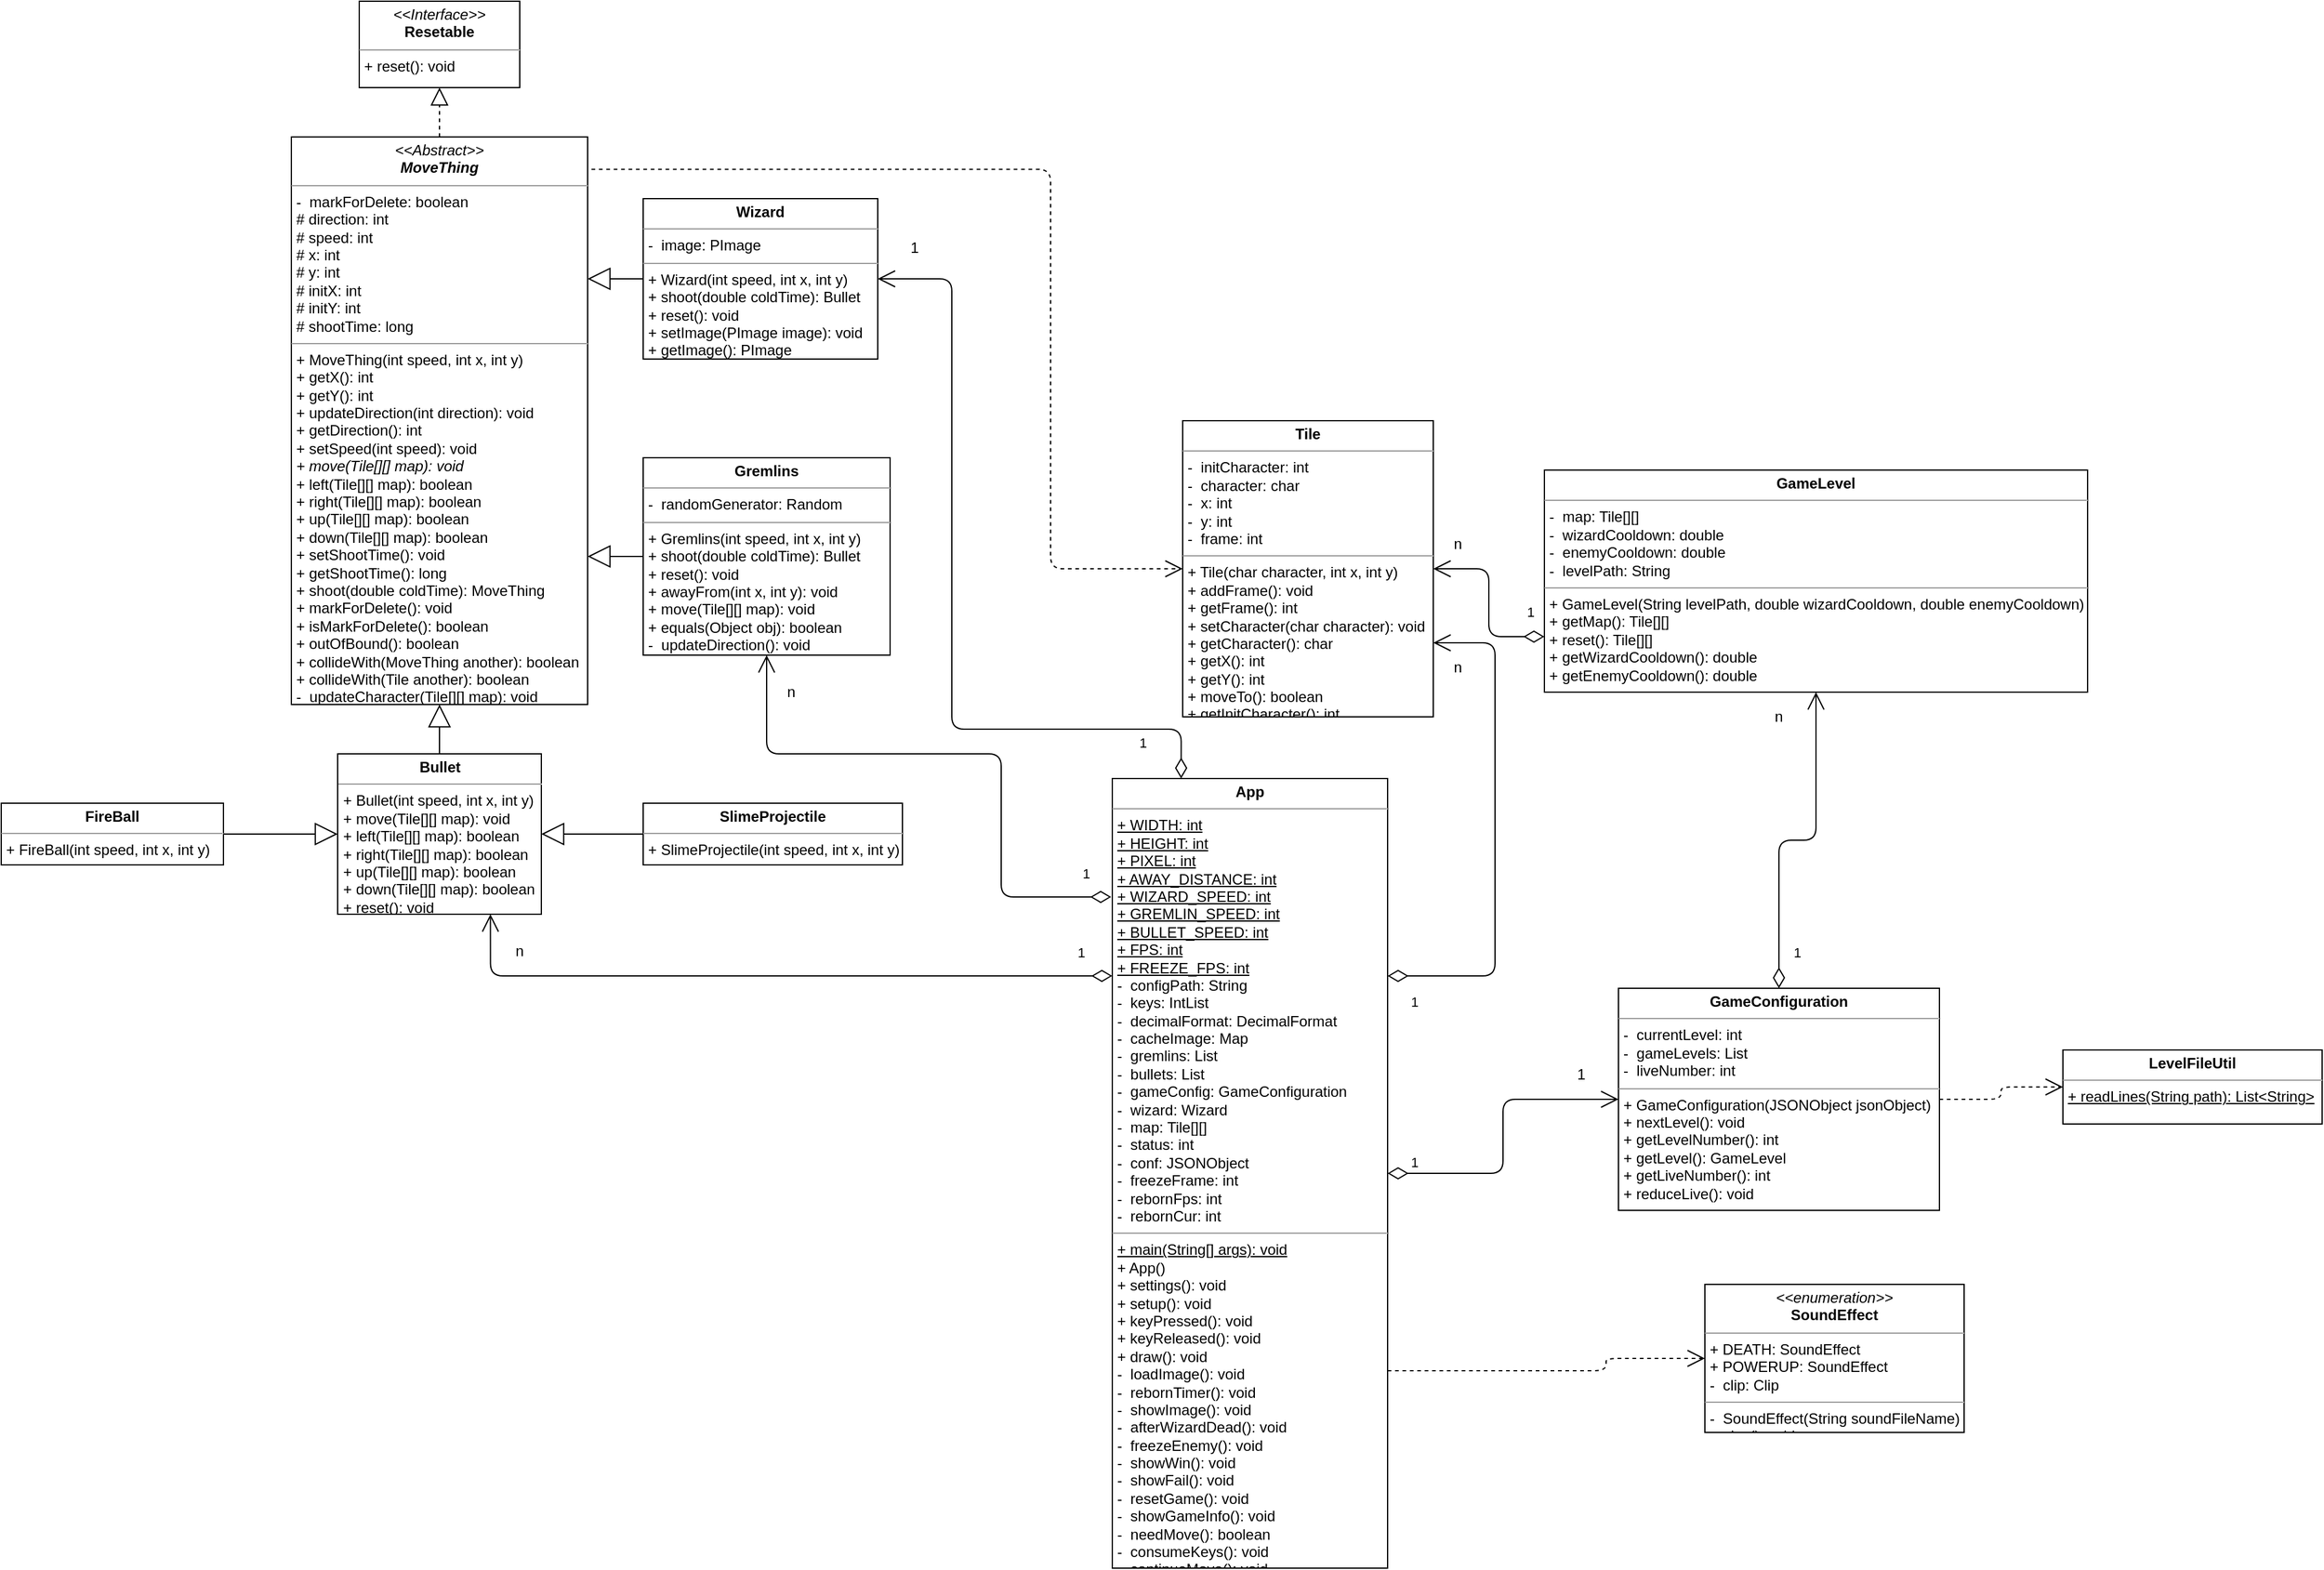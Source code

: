 <mxfile version="20.3.0" type="device"><diagram id="hFg0nW4MaWpN2s_u-7yM" name="第 1 页"><mxGraphModel dx="1102" dy="1025" grid="1" gridSize="10" guides="1" tooltips="1" connect="1" arrows="1" fold="1" page="1" pageScale="1" pageWidth="827" pageHeight="1169" math="0" shadow="0"><root><mxCell id="0"/><mxCell id="1" parent="0"/><mxCell id="xjkqU_jQwZnOdLQ0RdZt-1" value="&lt;p style=&quot;margin: 0px ; margin-top: 4px ; text-align: center&quot;&gt;&lt;i&gt;&amp;lt;&amp;lt;Interface&amp;gt;&amp;gt;&lt;/i&gt;&lt;br&gt;&lt;b&gt;Resetable&lt;/b&gt;&lt;/p&gt;&lt;hr size=&quot;1&quot;&gt;&lt;p style=&quot;margin: 0px ; margin-left: 4px&quot;&gt;+ reset(): void&lt;br&gt;&lt;br&gt;&lt;/p&gt;" style="verticalAlign=top;align=left;overflow=fill;fontSize=12;fontFamily=Helvetica;html=1;" parent="1" vertex="1"><mxGeometry x="330" y="60" width="130" height="70" as="geometry"/></mxCell><mxCell id="xjkqU_jQwZnOdLQ0RdZt-2" value="&lt;p style=&quot;margin: 0px ; margin-top: 4px ; text-align: center&quot;&gt;&lt;i&gt;&amp;lt;&amp;lt;Abstract&amp;gt;&amp;gt;&lt;/i&gt;&lt;br&gt;&lt;b&gt;&lt;i&gt;MoveThing&lt;/i&gt;&lt;/b&gt;&lt;/p&gt;&lt;hr size=&quot;1&quot;&gt;&lt;p style=&quot;margin: 0px ; margin-left: 4px&quot;&gt;-&amp;nbsp; markForDelete: boolean&lt;br&gt;# direction: int&lt;/p&gt;&lt;p style=&quot;margin: 0px ; margin-left: 4px&quot;&gt;# speed: int&lt;/p&gt;&lt;p style=&quot;margin: 0px ; margin-left: 4px&quot;&gt;# x: int&lt;/p&gt;&lt;p style=&quot;margin: 0px ; margin-left: 4px&quot;&gt;# y: int&lt;/p&gt;&lt;p style=&quot;margin: 0px ; margin-left: 4px&quot;&gt;# initX: int&lt;/p&gt;&lt;p style=&quot;margin: 0px ; margin-left: 4px&quot;&gt;# initY: int&lt;/p&gt;&lt;p style=&quot;margin: 0px ; margin-left: 4px&quot;&gt;# shootTime: long&lt;/p&gt;&lt;hr size=&quot;1&quot;&gt;&lt;p style=&quot;margin: 0px ; margin-left: 4px&quot;&gt;+ MoveThing(int speed, int x, int y)&lt;br&gt;+ getX(): int&lt;/p&gt;&lt;p style=&quot;margin: 0px ; margin-left: 4px&quot;&gt;+ getY(): int&lt;/p&gt;&lt;p style=&quot;margin: 0px ; margin-left: 4px&quot;&gt;+ updateDirection(int direction): void&lt;/p&gt;&lt;p style=&quot;margin: 0px ; margin-left: 4px&quot;&gt;+ getDirection(): int&lt;/p&gt;&lt;p style=&quot;margin: 0px ; margin-left: 4px&quot;&gt;+ setSpeed(int speed): void&lt;/p&gt;&lt;p style=&quot;margin: 0px ; margin-left: 4px&quot;&gt;&lt;i&gt;+ move(Tile[][] map): void&lt;/i&gt;&lt;/p&gt;&lt;p style=&quot;margin: 0px ; margin-left: 4px&quot;&gt;+ left(Tile[][] map): boolean&lt;br&gt;&lt;/p&gt;&lt;p style=&quot;margin: 0px ; margin-left: 4px&quot;&gt;+ right(Tile[][] map): boolean&lt;br&gt;&lt;/p&gt;&lt;p style=&quot;margin: 0px ; margin-left: 4px&quot;&gt;+ up(Tile[][] map): boolean&lt;br&gt;&lt;/p&gt;&lt;p style=&quot;margin: 0px ; margin-left: 4px&quot;&gt;+ down(Tile[][] map): boolean&lt;br&gt;&lt;/p&gt;&lt;p style=&quot;margin: 0px ; margin-left: 4px&quot;&gt;+ setShootTime(): void&lt;/p&gt;&lt;p style=&quot;margin: 0px ; margin-left: 4px&quot;&gt;+ getShootTime(): long&lt;/p&gt;&lt;p style=&quot;margin: 0px ; margin-left: 4px&quot;&gt;+ shoot(double coldTime): MoveThing&lt;/p&gt;&lt;p style=&quot;margin: 0px 0px 0px 4px&quot;&gt;+ markForDelete(): void&lt;/p&gt;&lt;p style=&quot;margin: 0px 0px 0px 4px&quot;&gt;+ isMarkForDelete(): boolean&lt;/p&gt;&lt;p style=&quot;margin: 0px 0px 0px 4px&quot;&gt;+ outOfBound(): boolean&lt;/p&gt;&lt;p style=&quot;margin: 0px 0px 0px 4px&quot;&gt;+ collideWith(MoveThing another): boolean&lt;/p&gt;&lt;p style=&quot;margin: 0px 0px 0px 4px&quot;&gt;+ collideWith(Tile another): boolean&lt;br&gt;&lt;/p&gt;&lt;p style=&quot;margin: 0px 0px 0px 4px&quot;&gt;-&amp;nbsp; updateCharacter(Tile[][] map): void&lt;/p&gt;&lt;div&gt;&lt;br&gt;&lt;/div&gt;" style="verticalAlign=top;align=left;overflow=fill;fontSize=12;fontFamily=Helvetica;html=1;" parent="1" vertex="1"><mxGeometry x="275" y="170" width="240" height="460" as="geometry"/></mxCell><mxCell id="xjkqU_jQwZnOdLQ0RdZt-3" value="" style="endArrow=block;dashed=1;endFill=0;endSize=12;html=1;entryX=0.5;entryY=1;entryDx=0;entryDy=0;exitX=0.5;exitY=0;exitDx=0;exitDy=0;" parent="1" source="xjkqU_jQwZnOdLQ0RdZt-2" target="xjkqU_jQwZnOdLQ0RdZt-1" edge="1"><mxGeometry width="160" relative="1" as="geometry"><mxPoint x="570" y="260" as="sourcePoint"/><mxPoint x="730" y="260" as="targetPoint"/></mxGeometry></mxCell><mxCell id="xjkqU_jQwZnOdLQ0RdZt-4" value="&lt;p style=&quot;margin: 0px ; margin-top: 4px ; text-align: center&quot;&gt;&lt;b&gt;Bullet&lt;/b&gt;&lt;/p&gt;&lt;hr size=&quot;1&quot;&gt;&lt;p style=&quot;margin: 0px ; margin-left: 4px&quot;&gt;&lt;/p&gt;&lt;p style=&quot;margin: 0px ; margin-left: 4px&quot;&gt;+ Bullet(int speed, int x, int y)&lt;/p&gt;&lt;p style=&quot;margin: 0px 0px 0px 4px&quot;&gt;+ move(Tile[][] map): void&lt;/p&gt;&lt;p style=&quot;margin: 0px 0px 0px 4px&quot;&gt;+ left(Tile[][] map): boolean&lt;br&gt;&lt;/p&gt;&lt;p style=&quot;margin: 0px 0px 0px 4px&quot;&gt;+ right(Tile[][] map): boolean&lt;br&gt;&lt;/p&gt;&lt;p style=&quot;margin: 0px 0px 0px 4px&quot;&gt;+ up(Tile[][] map): boolean&lt;br&gt;&lt;/p&gt;&lt;p style=&quot;margin: 0px 0px 0px 4px&quot;&gt;+ down(Tile[][] map): boolean&lt;/p&gt;&lt;p style=&quot;margin: 0px 0px 0px 4px&quot;&gt;+ reset(): void&lt;/p&gt;&lt;div&gt;&lt;br&gt;&lt;/div&gt;" style="verticalAlign=top;align=left;overflow=fill;fontSize=12;fontFamily=Helvetica;html=1;" parent="1" vertex="1"><mxGeometry x="312.5" y="670" width="165" height="130" as="geometry"/></mxCell><mxCell id="xjkqU_jQwZnOdLQ0RdZt-5" value="" style="endArrow=block;endSize=16;endFill=0;html=1;entryX=0.5;entryY=1;entryDx=0;entryDy=0;exitX=0.5;exitY=0;exitDx=0;exitDy=0;" parent="1" source="xjkqU_jQwZnOdLQ0RdZt-4" target="xjkqU_jQwZnOdLQ0RdZt-2" edge="1"><mxGeometry width="160" relative="1" as="geometry"><mxPoint x="140" y="670" as="sourcePoint"/><mxPoint x="300" y="670" as="targetPoint"/></mxGeometry></mxCell><mxCell id="xjkqU_jQwZnOdLQ0RdZt-6" value="&lt;p style=&quot;margin: 0px ; margin-top: 4px ; text-align: center&quot;&gt;&lt;b&gt;Wizard&lt;/b&gt;&lt;/p&gt;&lt;hr size=&quot;1&quot;&gt;&lt;p style=&quot;margin: 0px ; margin-left: 4px&quot;&gt;-&amp;nbsp; image: PImage&lt;/p&gt;&lt;hr size=&quot;1&quot;&gt;&lt;p style=&quot;margin: 0px ; margin-left: 4px&quot;&gt;+ Wizard(int speed, int x, int y)&lt;br&gt;&lt;/p&gt;&lt;p style=&quot;margin: 0px ; margin-left: 4px&quot;&gt;+ shoot(double coldTime): Bullet&lt;/p&gt;&lt;p style=&quot;margin: 0px 0px 0px 4px&quot;&gt;+ reset(): void&lt;/p&gt;&lt;p style=&quot;margin: 0px 0px 0px 4px&quot;&gt;&lt;span&gt;+ setImage(PImage image): void&lt;/span&gt;&lt;br&gt;&lt;/p&gt;&lt;p style=&quot;margin: 0px 0px 0px 4px&quot;&gt;+ getImage(): PImage&lt;/p&gt;" style="verticalAlign=top;align=left;overflow=fill;fontSize=12;fontFamily=Helvetica;html=1;" parent="1" vertex="1"><mxGeometry x="560" y="220" width="190" height="130" as="geometry"/></mxCell><mxCell id="xjkqU_jQwZnOdLQ0RdZt-7" value="" style="endArrow=block;endSize=16;endFill=0;html=1;entryX=1;entryY=0.25;entryDx=0;entryDy=0;exitX=0;exitY=0.5;exitDx=0;exitDy=0;" parent="1" source="xjkqU_jQwZnOdLQ0RdZt-6" target="xjkqU_jQwZnOdLQ0RdZt-2" edge="1"><mxGeometry width="160" relative="1" as="geometry"><mxPoint x="690" y="390" as="sourcePoint"/><mxPoint x="620" y="400" as="targetPoint"/></mxGeometry></mxCell><mxCell id="xjkqU_jQwZnOdLQ0RdZt-8" value="&lt;p style=&quot;margin: 0px ; margin-top: 4px ; text-align: center&quot;&gt;&lt;b&gt;Gremlins&lt;/b&gt;&lt;/p&gt;&lt;hr size=&quot;1&quot;&gt;&lt;p style=&quot;margin: 0px ; margin-left: 4px&quot;&gt;-&amp;nbsp; randomGenerator: Random&lt;/p&gt;&lt;hr size=&quot;1&quot;&gt;&lt;p style=&quot;margin: 0px ; margin-left: 4px&quot;&gt;+ Gremlins(int speed, int x, int y)&lt;br&gt;&lt;/p&gt;&lt;p style=&quot;margin: 0px ; margin-left: 4px&quot;&gt;+ shoot(double coldTime): Bullet&lt;/p&gt;&lt;p style=&quot;margin: 0px 0px 0px 4px&quot;&gt;+ reset(): void&lt;/p&gt;&lt;p style=&quot;margin: 0px 0px 0px 4px&quot;&gt;+ awayFrom(int x, int y): void&lt;/p&gt;&lt;p style=&quot;margin: 0px 0px 0px 4px&quot;&gt;+ move(Tile[][] map): void&lt;/p&gt;&lt;p style=&quot;margin: 0px 0px 0px 4px&quot;&gt;+ equals(Object obj): boolean&lt;/p&gt;&lt;p style=&quot;margin: 0px 0px 0px 4px&quot;&gt;-&amp;nbsp; updateDirection(): void&lt;/p&gt;&lt;div&gt;&lt;br&gt;&lt;/div&gt;" style="verticalAlign=top;align=left;overflow=fill;fontSize=12;fontFamily=Helvetica;html=1;" parent="1" vertex="1"><mxGeometry x="560" y="430" width="200" height="160" as="geometry"/></mxCell><mxCell id="xjkqU_jQwZnOdLQ0RdZt-9" value="" style="endArrow=block;endSize=16;endFill=0;html=1;exitX=0;exitY=0.5;exitDx=0;exitDy=0;" parent="1" source="xjkqU_jQwZnOdLQ0RdZt-8" edge="1"><mxGeometry width="160" relative="1" as="geometry"><mxPoint x="610" y="295" as="sourcePoint"/><mxPoint x="515" y="510" as="targetPoint"/></mxGeometry></mxCell><mxCell id="xjkqU_jQwZnOdLQ0RdZt-10" value="&lt;p style=&quot;margin: 0px ; margin-top: 4px ; text-align: center&quot;&gt;&lt;b&gt;FireBall&lt;/b&gt;&lt;/p&gt;&lt;hr size=&quot;1&quot;&gt;&lt;p style=&quot;margin: 0px ; margin-left: 4px&quot;&gt;&lt;/p&gt;&lt;p style=&quot;margin: 0px 0px 0px 4px&quot;&gt;+ FireBall(int speed, int x, int y)&lt;/p&gt;&lt;div&gt;&lt;br&gt;&lt;/div&gt;" style="verticalAlign=top;align=left;overflow=fill;fontSize=12;fontFamily=Helvetica;html=1;" parent="1" vertex="1"><mxGeometry x="40" y="710" width="180" height="50" as="geometry"/></mxCell><mxCell id="xjkqU_jQwZnOdLQ0RdZt-11" value="&lt;p style=&quot;margin: 0px ; margin-top: 4px ; text-align: center&quot;&gt;&lt;b&gt;SlimeProjectile&lt;/b&gt;&lt;/p&gt;&lt;hr size=&quot;1&quot;&gt;&lt;p style=&quot;margin: 0px ; margin-left: 4px&quot;&gt;&lt;/p&gt;&lt;p style=&quot;margin: 0px 0px 0px 4px&quot;&gt;+ SlimeProjectile(int speed, int x, int y)&lt;/p&gt;&lt;div&gt;&lt;br&gt;&lt;/div&gt;" style="verticalAlign=top;align=left;overflow=fill;fontSize=12;fontFamily=Helvetica;html=1;" parent="1" vertex="1"><mxGeometry x="560" y="710" width="210" height="50" as="geometry"/></mxCell><mxCell id="xjkqU_jQwZnOdLQ0RdZt-12" value="" style="endArrow=block;endSize=16;endFill=0;html=1;entryX=1;entryY=0.5;entryDx=0;entryDy=0;exitX=0;exitY=0.5;exitDx=0;exitDy=0;" parent="1" source="xjkqU_jQwZnOdLQ0RdZt-11" target="xjkqU_jQwZnOdLQ0RdZt-4" edge="1"><mxGeometry width="160" relative="1" as="geometry"><mxPoint x="405" y="680" as="sourcePoint"/><mxPoint x="405" y="640" as="targetPoint"/></mxGeometry></mxCell><mxCell id="xjkqU_jQwZnOdLQ0RdZt-13" value="" style="endArrow=block;endSize=16;endFill=0;html=1;entryX=0;entryY=0.5;entryDx=0;entryDy=0;exitX=1;exitY=0.5;exitDx=0;exitDy=0;" parent="1" source="xjkqU_jQwZnOdLQ0RdZt-10" target="xjkqU_jQwZnOdLQ0RdZt-4" edge="1"><mxGeometry width="160" relative="1" as="geometry"><mxPoint x="415" y="690" as="sourcePoint"/><mxPoint x="415" y="650" as="targetPoint"/></mxGeometry></mxCell><mxCell id="xjkqU_jQwZnOdLQ0RdZt-14" value="&lt;p style=&quot;margin: 0px ; margin-top: 4px ; text-align: center&quot;&gt;&lt;b&gt;Tile&lt;/b&gt;&lt;/p&gt;&lt;hr size=&quot;1&quot;&gt;&lt;p style=&quot;margin: 0px ; margin-left: 4px&quot;&gt;-&amp;nbsp; initCharacter: int&lt;/p&gt;&lt;p style=&quot;margin: 0px ; margin-left: 4px&quot;&gt;-&amp;nbsp; character: char&lt;/p&gt;&lt;p style=&quot;margin: 0px ; margin-left: 4px&quot;&gt;-&amp;nbsp; x: int&lt;/p&gt;&lt;p style=&quot;margin: 0px ; margin-left: 4px&quot;&gt;-&amp;nbsp; y: int&lt;/p&gt;&lt;p style=&quot;margin: 0px ; margin-left: 4px&quot;&gt;-&amp;nbsp; frame: int&lt;/p&gt;&lt;hr size=&quot;1&quot;&gt;&lt;p style=&quot;margin: 0px ; margin-left: 4px&quot;&gt;+ Tile(char character, int x, int y)&lt;/p&gt;&lt;p style=&quot;margin: 0px ; margin-left: 4px&quot;&gt;+ addFrame(): void&lt;/p&gt;&lt;p style=&quot;margin: 0px ; margin-left: 4px&quot;&gt;+ getFrame(): int&lt;/p&gt;&lt;p style=&quot;margin: 0px ; margin-left: 4px&quot;&gt;+ setCharacter(char character): void&lt;/p&gt;&lt;p style=&quot;margin: 0px ; margin-left: 4px&quot;&gt;+ getCharacter(): char&lt;/p&gt;&lt;p style=&quot;margin: 0px ; margin-left: 4px&quot;&gt;+ getX(): int&lt;/p&gt;&lt;p style=&quot;margin: 0px ; margin-left: 4px&quot;&gt;+ getY(): int&lt;/p&gt;&lt;p style=&quot;margin: 0px ; margin-left: 4px&quot;&gt;+ moveTo(): boolean&lt;/p&gt;&lt;p style=&quot;margin: 0px ; margin-left: 4px&quot;&gt;+ getInitCharacter(): int&lt;/p&gt;" style="verticalAlign=top;align=left;overflow=fill;fontSize=12;fontFamily=Helvetica;html=1;" parent="1" vertex="1"><mxGeometry x="997" y="400" width="203" height="240" as="geometry"/></mxCell><mxCell id="xjkqU_jQwZnOdLQ0RdZt-15" value="&lt;p style=&quot;margin: 0px ; margin-top: 4px ; text-align: center&quot;&gt;&lt;b&gt;GameLevel&lt;/b&gt;&lt;/p&gt;&lt;hr size=&quot;1&quot;&gt;&lt;p style=&quot;margin: 0px ; margin-left: 4px&quot;&gt;-&amp;nbsp; map: Tile[][]&lt;/p&gt;&lt;p style=&quot;margin: 0px ; margin-left: 4px&quot;&gt;-&amp;nbsp; wizardCooldown: double&lt;/p&gt;&lt;p style=&quot;margin: 0px ; margin-left: 4px&quot;&gt;-&amp;nbsp; enemyCooldown: double&lt;/p&gt;&lt;p style=&quot;margin: 0px ; margin-left: 4px&quot;&gt;-&amp;nbsp; levelPath: String&lt;/p&gt;&lt;hr size=&quot;1&quot;&gt;&lt;p style=&quot;margin: 0px ; margin-left: 4px&quot;&gt;+ GameLevel(String levelPath, double wizardCooldown, double enemyCooldown)&lt;/p&gt;&lt;p style=&quot;margin: 0px ; margin-left: 4px&quot;&gt;+ getMap(): Tile[][]&lt;/p&gt;&lt;p style=&quot;margin: 0px ; margin-left: 4px&quot;&gt;+ reset(): Tile[][]&lt;/p&gt;&lt;p style=&quot;margin: 0px ; margin-left: 4px&quot;&gt;+ getWizardCooldown(): double&lt;/p&gt;&lt;p style=&quot;margin: 0px ; margin-left: 4px&quot;&gt;+ getEnemyCooldown(): double&lt;/p&gt;" style="verticalAlign=top;align=left;overflow=fill;fontSize=12;fontFamily=Helvetica;html=1;" parent="1" vertex="1"><mxGeometry x="1290" y="440" width="440" height="180" as="geometry"/></mxCell><mxCell id="xjkqU_jQwZnOdLQ0RdZt-16" value="&lt;p style=&quot;margin: 0px ; margin-top: 4px ; text-align: center&quot;&gt;&lt;i&gt;&amp;lt;&amp;lt;enumeration&amp;gt;&amp;gt;&lt;/i&gt;&lt;br&gt;&lt;b&gt;SoundEffect&lt;/b&gt;&lt;/p&gt;&lt;hr size=&quot;1&quot;&gt;&lt;p style=&quot;margin: 0px ; margin-left: 4px&quot;&gt;+ DEATH: SoundEffect&lt;/p&gt;&lt;p style=&quot;margin: 0px ; margin-left: 4px&quot;&gt;+ POWERUP: SoundEffect&lt;br&gt;-&amp;nbsp; clip: Clip&lt;/p&gt;&lt;hr size=&quot;1&quot;&gt;&lt;p style=&quot;margin: 0px ; margin-left: 4px&quot;&gt;-&amp;nbsp; SoundEffect(String soundFileName)&lt;/p&gt;&lt;p style=&quot;margin: 0px ; margin-left: 4px&quot;&gt;+ play(): void&lt;br&gt;&lt;br&gt;&lt;/p&gt;" style="verticalAlign=top;align=left;overflow=fill;fontSize=12;fontFamily=Helvetica;html=1;" parent="1" vertex="1"><mxGeometry x="1420" y="1100" width="210" height="120" as="geometry"/></mxCell><mxCell id="xjkqU_jQwZnOdLQ0RdZt-17" value="&lt;p style=&quot;margin: 0px ; margin-top: 4px ; text-align: center&quot;&gt;&lt;b&gt;GameConfiguration&lt;/b&gt;&lt;/p&gt;&lt;hr size=&quot;1&quot;&gt;&lt;p style=&quot;margin: 0px ; margin-left: 4px&quot;&gt;-&amp;nbsp; currentLevel: int&lt;/p&gt;&lt;p style=&quot;margin: 0px ; margin-left: 4px&quot;&gt;-&amp;nbsp; gameLevels: List&lt;/p&gt;&lt;p style=&quot;margin: 0px ; margin-left: 4px&quot;&gt;-&amp;nbsp; liveNumber: int&lt;/p&gt;&lt;hr size=&quot;1&quot;&gt;&lt;p style=&quot;margin: 0px ; margin-left: 4px&quot;&gt;+ GameConfiguration(JSONObject jsonObject)&lt;/p&gt;&lt;p style=&quot;margin: 0px ; margin-left: 4px&quot;&gt;+ nextLevel(): void&lt;/p&gt;&lt;p style=&quot;margin: 0px ; margin-left: 4px&quot;&gt;+ getLevelNumber(): int&lt;/p&gt;&lt;p style=&quot;margin: 0px ; margin-left: 4px&quot;&gt;+ getLevel(): GameLevel&lt;/p&gt;&lt;p style=&quot;margin: 0px ; margin-left: 4px&quot;&gt;+ getLiveNumber(): int&lt;/p&gt;&lt;p style=&quot;margin: 0px ; margin-left: 4px&quot;&gt;+ reduceLive(): void&lt;/p&gt;" style="verticalAlign=top;align=left;overflow=fill;fontSize=12;fontFamily=Helvetica;html=1;" parent="1" vertex="1"><mxGeometry x="1350" y="860" width="260" height="180" as="geometry"/></mxCell><mxCell id="xjkqU_jQwZnOdLQ0RdZt-18" value="" style="endArrow=open;endSize=12;dashed=1;html=1;exitX=1.013;exitY=0.057;exitDx=0;exitDy=0;entryX=0;entryY=0.5;entryDx=0;entryDy=0;edgeStyle=orthogonalEdgeStyle;exitPerimeter=0;" parent="1" source="xjkqU_jQwZnOdLQ0RdZt-2" target="xjkqU_jQwZnOdLQ0RdZt-14" edge="1"><mxGeometry y="50" width="160" relative="1" as="geometry"><mxPoint x="620" y="520" as="sourcePoint"/><mxPoint x="780" y="520" as="targetPoint"/><Array as="points"><mxPoint x="890" y="196"/><mxPoint x="890" y="520"/></Array><mxPoint as="offset"/></mxGeometry></mxCell><mxCell id="xjkqU_jQwZnOdLQ0RdZt-21" value="1" style="endArrow=open;html=1;endSize=12;startArrow=diamondThin;startSize=14;startFill=0;align=left;verticalAlign=bottom;entryX=1;entryY=0.5;entryDx=0;entryDy=0;exitX=0;exitY=0.75;exitDx=0;exitDy=0;edgeStyle=orthogonalEdgeStyle;" parent="1" source="xjkqU_jQwZnOdLQ0RdZt-15" target="xjkqU_jQwZnOdLQ0RdZt-14" edge="1"><mxGeometry x="-0.777" y="-11" relative="1" as="geometry"><mxPoint x="1166" y="520" as="sourcePoint"/><mxPoint x="1240" y="710" as="targetPoint"/><mxPoint as="offset"/></mxGeometry></mxCell><mxCell id="xjkqU_jQwZnOdLQ0RdZt-22" value="n" style="text;html=1;strokeColor=none;fillColor=none;align=center;verticalAlign=middle;whiteSpace=wrap;rounded=0;" parent="1" vertex="1"><mxGeometry x="1200" y="490" width="40" height="20" as="geometry"/></mxCell><mxCell id="xjkqU_jQwZnOdLQ0RdZt-23" value="&lt;p style=&quot;margin: 0px ; margin-top: 4px ; text-align: center&quot;&gt;&lt;b&gt;LevelFileUtil&lt;/b&gt;&lt;/p&gt;&lt;hr size=&quot;1&quot;&gt;&lt;p style=&quot;margin: 0px ; margin-left: 4px&quot;&gt;&lt;/p&gt;&lt;p style=&quot;margin: 0px ; margin-left: 4px&quot;&gt;&lt;u&gt;+ readLines(String path): List&amp;lt;String&amp;gt;&lt;/u&gt;&lt;/p&gt;" style="verticalAlign=top;align=left;overflow=fill;fontSize=12;fontFamily=Helvetica;html=1;" parent="1" vertex="1"><mxGeometry x="1710" y="910" width="210" height="60" as="geometry"/></mxCell><mxCell id="xjkqU_jQwZnOdLQ0RdZt-25" value="" style="endArrow=open;endSize=12;dashed=1;html=1;exitX=1;exitY=0.5;exitDx=0;exitDy=0;edgeStyle=orthogonalEdgeStyle;entryX=0;entryY=0.5;entryDx=0;entryDy=0;" parent="1" source="xjkqU_jQwZnOdLQ0RdZt-17" target="xjkqU_jQwZnOdLQ0RdZt-23" edge="1"><mxGeometry y="50" width="160" relative="1" as="geometry"><mxPoint x="528.12" y="206.22" as="sourcePoint"/><mxPoint x="-40" y="790" as="targetPoint"/><Array as="points"><mxPoint x="1660" y="950"/><mxPoint x="1660" y="940"/></Array><mxPoint as="offset"/></mxGeometry></mxCell><mxCell id="xjkqU_jQwZnOdLQ0RdZt-26" value="&lt;p style=&quot;margin: 0px ; margin-top: 4px ; text-align: center&quot;&gt;&lt;b&gt;App&lt;/b&gt;&lt;/p&gt;&lt;hr size=&quot;1&quot;&gt;&lt;p style=&quot;margin: 0px ; margin-left: 4px&quot;&gt;&lt;u&gt;+ WIDTH: int&lt;/u&gt;&lt;/p&gt;&lt;p style=&quot;margin: 0px ; margin-left: 4px&quot;&gt;&lt;u&gt;+ HEIGHT: int&lt;/u&gt;&lt;/p&gt;&lt;p style=&quot;margin: 0px ; margin-left: 4px&quot;&gt;&lt;u&gt;+ PIXEL: int&lt;/u&gt;&lt;/p&gt;&lt;p style=&quot;margin: 0px ; margin-left: 4px&quot;&gt;&lt;u&gt;+ AWAY_DISTANCE: int&lt;/u&gt;&lt;/p&gt;&lt;p style=&quot;margin: 0px ; margin-left: 4px&quot;&gt;&lt;u&gt;+ WIZARD_SPEED: int&lt;/u&gt;&lt;/p&gt;&lt;p style=&quot;margin: 0px ; margin-left: 4px&quot;&gt;&lt;u&gt;+ GREMLIN_SPEED: int&lt;/u&gt;&lt;/p&gt;&lt;p style=&quot;margin: 0px ; margin-left: 4px&quot;&gt;&lt;u&gt;+ BULLET_SPEED: int&lt;/u&gt;&lt;/p&gt;&lt;p style=&quot;margin: 0px ; margin-left: 4px&quot;&gt;&lt;u&gt;+ FPS: int&lt;/u&gt;&lt;/p&gt;&lt;p style=&quot;margin: 0px ; margin-left: 4px&quot;&gt;&lt;u&gt;+ FREEZE_FPS: int&lt;/u&gt;&lt;/p&gt;&lt;p style=&quot;margin: 0px ; margin-left: 4px&quot;&gt;-&amp;nbsp; configPath: String&lt;/p&gt;&lt;p style=&quot;margin: 0px ; margin-left: 4px&quot;&gt;-&amp;nbsp; keys: IntList&lt;/p&gt;&lt;p style=&quot;margin: 0px ; margin-left: 4px&quot;&gt;-&amp;nbsp; decimalFormat: DecimalFormat&lt;/p&gt;&lt;p style=&quot;margin: 0px ; margin-left: 4px&quot;&gt;-&amp;nbsp; cacheImage: Map&lt;/p&gt;&lt;p style=&quot;margin: 0px ; margin-left: 4px&quot;&gt;-&amp;nbsp; gremlins: List&lt;/p&gt;&lt;p style=&quot;margin: 0px ; margin-left: 4px&quot;&gt;-&amp;nbsp; bullets: List&lt;/p&gt;&lt;p style=&quot;margin: 0px ; margin-left: 4px&quot;&gt;-&amp;nbsp; gameConfig: GameConfiguration&lt;/p&gt;&lt;p style=&quot;margin: 0px ; margin-left: 4px&quot;&gt;-&amp;nbsp; wizard: Wizard&lt;/p&gt;&lt;p style=&quot;margin: 0px ; margin-left: 4px&quot;&gt;-&amp;nbsp; map: Tile[][]&lt;/p&gt;&lt;p style=&quot;margin: 0px ; margin-left: 4px&quot;&gt;-&amp;nbsp; status: int&lt;/p&gt;&lt;p style=&quot;margin: 0px ; margin-left: 4px&quot;&gt;-&amp;nbsp; conf: JSONObject&lt;/p&gt;&lt;p style=&quot;margin: 0px ; margin-left: 4px&quot;&gt;-&amp;nbsp; freezeFrame: int&lt;/p&gt;&lt;p style=&quot;margin: 0px ; margin-left: 4px&quot;&gt;-&amp;nbsp; rebornFps: int&lt;/p&gt;&lt;p style=&quot;margin: 0px ; margin-left: 4px&quot;&gt;-&amp;nbsp; rebornCur: int&lt;/p&gt;&lt;hr size=&quot;1&quot;&gt;&lt;p style=&quot;margin: 0px ; margin-left: 4px&quot;&gt;&lt;u&gt;+ main(String[] args): void&lt;/u&gt;&lt;/p&gt;&lt;p style=&quot;margin: 0px ; margin-left: 4px&quot;&gt;+ App()&lt;/p&gt;&lt;p style=&quot;margin: 0px ; margin-left: 4px&quot;&gt;+ settings(): void&lt;/p&gt;&lt;p style=&quot;margin: 0px ; margin-left: 4px&quot;&gt;+ setup(): void&lt;/p&gt;&lt;p style=&quot;margin: 0px ; margin-left: 4px&quot;&gt;+ keyPressed(): void&lt;/p&gt;&lt;p style=&quot;margin: 0px ; margin-left: 4px&quot;&gt;+ keyReleased(): void&lt;/p&gt;&lt;p style=&quot;margin: 0px ; margin-left: 4px&quot;&gt;+ draw(): void&lt;/p&gt;&lt;p style=&quot;margin: 0px ; margin-left: 4px&quot;&gt;-&amp;nbsp; loadImage(): void&lt;/p&gt;&lt;p style=&quot;margin: 0px ; margin-left: 4px&quot;&gt;-&amp;nbsp; rebornTimer(): void&lt;/p&gt;&lt;p style=&quot;margin: 0px ; margin-left: 4px&quot;&gt;-&amp;nbsp; showImage(): void&lt;/p&gt;&lt;p style=&quot;margin: 0px ; margin-left: 4px&quot;&gt;-&amp;nbsp; afterWizardDead(): void&lt;/p&gt;&lt;p style=&quot;margin: 0px ; margin-left: 4px&quot;&gt;-&amp;nbsp; freezeEnemy(): void&lt;/p&gt;&lt;p style=&quot;margin: 0px ; margin-left: 4px&quot;&gt;-&amp;nbsp; showWin(): void&lt;/p&gt;&lt;p style=&quot;margin: 0px ; margin-left: 4px&quot;&gt;-&amp;nbsp; showFail(): void&lt;/p&gt;&lt;p style=&quot;margin: 0px ; margin-left: 4px&quot;&gt;-&amp;nbsp; resetGame(): void&lt;/p&gt;&lt;p style=&quot;margin: 0px ; margin-left: 4px&quot;&gt;-&amp;nbsp; showGameInfo(): void&lt;/p&gt;&lt;p style=&quot;margin: 0px ; margin-left: 4px&quot;&gt;-&amp;nbsp; needMove(): boolean&lt;/p&gt;&lt;p style=&quot;margin: 0px ; margin-left: 4px&quot;&gt;-&amp;nbsp; consumeKeys(): void&lt;/p&gt;&lt;p style=&quot;margin: 0px ; margin-left: 4px&quot;&gt;-&amp;nbsp; continueMove(): void&lt;/p&gt;&lt;p style=&quot;margin: 0px ; margin-left: 4px&quot;&gt;&lt;br&gt;&lt;/p&gt;" style="verticalAlign=top;align=left;overflow=fill;fontSize=12;fontFamily=Helvetica;html=1;" parent="1" vertex="1"><mxGeometry x="940" y="690" width="223" height="640" as="geometry"/></mxCell><mxCell id="xjkqU_jQwZnOdLQ0RdZt-27" value="1" style="endArrow=open;html=1;endSize=12;startArrow=diamondThin;startSize=14;startFill=0;edgeStyle=orthogonalEdgeStyle;align=left;verticalAlign=bottom;" parent="1" source="xjkqU_jQwZnOdLQ0RdZt-26" target="xjkqU_jQwZnOdLQ0RdZt-17" edge="1"><mxGeometry x="-0.862" relative="1" as="geometry"><mxPoint x="660" y="1180" as="sourcePoint"/><mxPoint x="820" y="1180" as="targetPoint"/><mxPoint as="offset"/></mxGeometry></mxCell><mxCell id="xjkqU_jQwZnOdLQ0RdZt-28" value="1" style="text;html=1;strokeColor=none;fillColor=none;align=center;verticalAlign=middle;whiteSpace=wrap;rounded=0;" parent="1" vertex="1"><mxGeometry x="1300" y="920" width="40" height="20" as="geometry"/></mxCell><mxCell id="xjkqU_jQwZnOdLQ0RdZt-30" value="" style="endArrow=open;endSize=12;dashed=1;html=1;edgeStyle=orthogonalEdgeStyle;entryX=0;entryY=0.5;entryDx=0;entryDy=0;exitX=1;exitY=0.75;exitDx=0;exitDy=0;" parent="1" source="xjkqU_jQwZnOdLQ0RdZt-26" target="xjkqU_jQwZnOdLQ0RdZt-16" edge="1"><mxGeometry y="50" width="160" relative="1" as="geometry"><mxPoint x="870" y="1080" as="sourcePoint"/><mxPoint x="380" y="1035" as="targetPoint"/><Array as="points"><mxPoint x="1340" y="1170"/><mxPoint x="1340" y="1160"/></Array><mxPoint as="offset"/></mxGeometry></mxCell><mxCell id="xjkqU_jQwZnOdLQ0RdZt-31" value="1" style="endArrow=open;html=1;endSize=12;startArrow=diamondThin;startSize=14;startFill=0;edgeStyle=orthogonalEdgeStyle;align=left;verticalAlign=bottom;entryX=0.75;entryY=1;entryDx=0;entryDy=0;exitX=0;exitY=0.25;exitDx=0;exitDy=0;" parent="1" source="xjkqU_jQwZnOdLQ0RdZt-26" target="xjkqU_jQwZnOdLQ0RdZt-4" edge="1"><mxGeometry x="-0.892" y="-10" relative="1" as="geometry"><mxPoint x="950" y="1020" as="sourcePoint"/><mxPoint x="780" y="975" as="targetPoint"/><mxPoint as="offset"/></mxGeometry></mxCell><mxCell id="xjkqU_jQwZnOdLQ0RdZt-32" value="n" style="text;html=1;strokeColor=none;fillColor=none;align=center;verticalAlign=middle;whiteSpace=wrap;rounded=0;" parent="1" vertex="1"><mxGeometry x="440" y="820" width="40" height="20" as="geometry"/></mxCell><mxCell id="xjkqU_jQwZnOdLQ0RdZt-33" value="1" style="endArrow=open;html=1;endSize=12;startArrow=diamondThin;startSize=14;startFill=0;edgeStyle=orthogonalEdgeStyle;align=left;verticalAlign=bottom;entryX=0.5;entryY=1;entryDx=0;entryDy=0;exitX=-0.004;exitY=0.15;exitDx=0;exitDy=0;exitPerimeter=0;" parent="1" source="xjkqU_jQwZnOdLQ0RdZt-26" target="xjkqU_jQwZnOdLQ0RdZt-8" edge="1"><mxGeometry x="-0.892" y="-10" relative="1" as="geometry"><mxPoint x="950" y="860" as="sourcePoint"/><mxPoint x="446.25" y="810" as="targetPoint"/><mxPoint as="offset"/><Array as="points"><mxPoint x="850" y="786"/><mxPoint x="850" y="670"/><mxPoint x="660" y="670"/></Array></mxGeometry></mxCell><mxCell id="xjkqU_jQwZnOdLQ0RdZt-34" value="n" style="text;html=1;strokeColor=none;fillColor=none;align=center;verticalAlign=middle;whiteSpace=wrap;rounded=0;" parent="1" vertex="1"><mxGeometry x="660" y="610" width="40" height="20" as="geometry"/></mxCell><mxCell id="xjkqU_jQwZnOdLQ0RdZt-36" value="1" style="endArrow=open;html=1;endSize=12;startArrow=diamondThin;startSize=14;startFill=0;edgeStyle=orthogonalEdgeStyle;align=left;verticalAlign=bottom;entryX=1;entryY=0.5;entryDx=0;entryDy=0;exitX=0.25;exitY=0;exitDx=0;exitDy=0;" parent="1" source="xjkqU_jQwZnOdLQ0RdZt-26" target="xjkqU_jQwZnOdLQ0RdZt-6" edge="1"><mxGeometry x="-0.767" y="20" relative="1" as="geometry"><mxPoint x="949.108" y="796" as="sourcePoint"/><mxPoint x="670" y="600" as="targetPoint"/><mxPoint as="offset"/><Array as="points"><mxPoint x="996" y="650"/><mxPoint x="810" y="650"/><mxPoint x="810" y="285"/></Array></mxGeometry></mxCell><mxCell id="xjkqU_jQwZnOdLQ0RdZt-37" value="1" style="text;html=1;strokeColor=none;fillColor=none;align=center;verticalAlign=middle;whiteSpace=wrap;rounded=0;" parent="1" vertex="1"><mxGeometry x="760" y="250" width="40" height="20" as="geometry"/></mxCell><mxCell id="xjkqU_jQwZnOdLQ0RdZt-38" value="1" style="endArrow=open;html=1;endSize=12;startArrow=diamondThin;startSize=14;startFill=0;edgeStyle=orthogonalEdgeStyle;align=left;verticalAlign=bottom;entryX=1;entryY=0.75;entryDx=0;entryDy=0;exitX=1;exitY=0.25;exitDx=0;exitDy=0;" parent="1" source="xjkqU_jQwZnOdLQ0RdZt-26" target="xjkqU_jQwZnOdLQ0RdZt-14" edge="1"><mxGeometry x="-0.916" y="-30" relative="1" as="geometry"><mxPoint x="950" y="860" as="sourcePoint"/><mxPoint x="446.25" y="810" as="targetPoint"/><mxPoint as="offset"/><Array as="points"><mxPoint x="1250" y="850"/><mxPoint x="1250" y="580"/></Array></mxGeometry></mxCell><mxCell id="xjkqU_jQwZnOdLQ0RdZt-39" value="n" style="text;html=1;strokeColor=none;fillColor=none;align=center;verticalAlign=middle;whiteSpace=wrap;rounded=0;" parent="1" vertex="1"><mxGeometry x="1200" y="590" width="40" height="20" as="geometry"/></mxCell><mxCell id="xjkqU_jQwZnOdLQ0RdZt-40" value="1" style="endArrow=open;html=1;endSize=12;startArrow=diamondThin;startSize=14;startFill=0;edgeStyle=orthogonalEdgeStyle;align=left;verticalAlign=bottom;entryX=0.5;entryY=1;entryDx=0;entryDy=0;exitX=0.5;exitY=0;exitDx=0;exitDy=0;" parent="1" source="xjkqU_jQwZnOdLQ0RdZt-17" target="xjkqU_jQwZnOdLQ0RdZt-15" edge="1"><mxGeometry x="-0.852" y="-10" relative="1" as="geometry"><mxPoint x="1173" y="1020" as="sourcePoint"/><mxPoint x="1360" y="960" as="targetPoint"/><mxPoint as="offset"/></mxGeometry></mxCell><mxCell id="xjkqU_jQwZnOdLQ0RdZt-41" value="n" style="text;html=1;strokeColor=none;fillColor=none;align=center;verticalAlign=middle;whiteSpace=wrap;rounded=0;" parent="1" vertex="1"><mxGeometry x="1460" y="630" width="40" height="20" as="geometry"/></mxCell></root></mxGraphModel></diagram></mxfile>